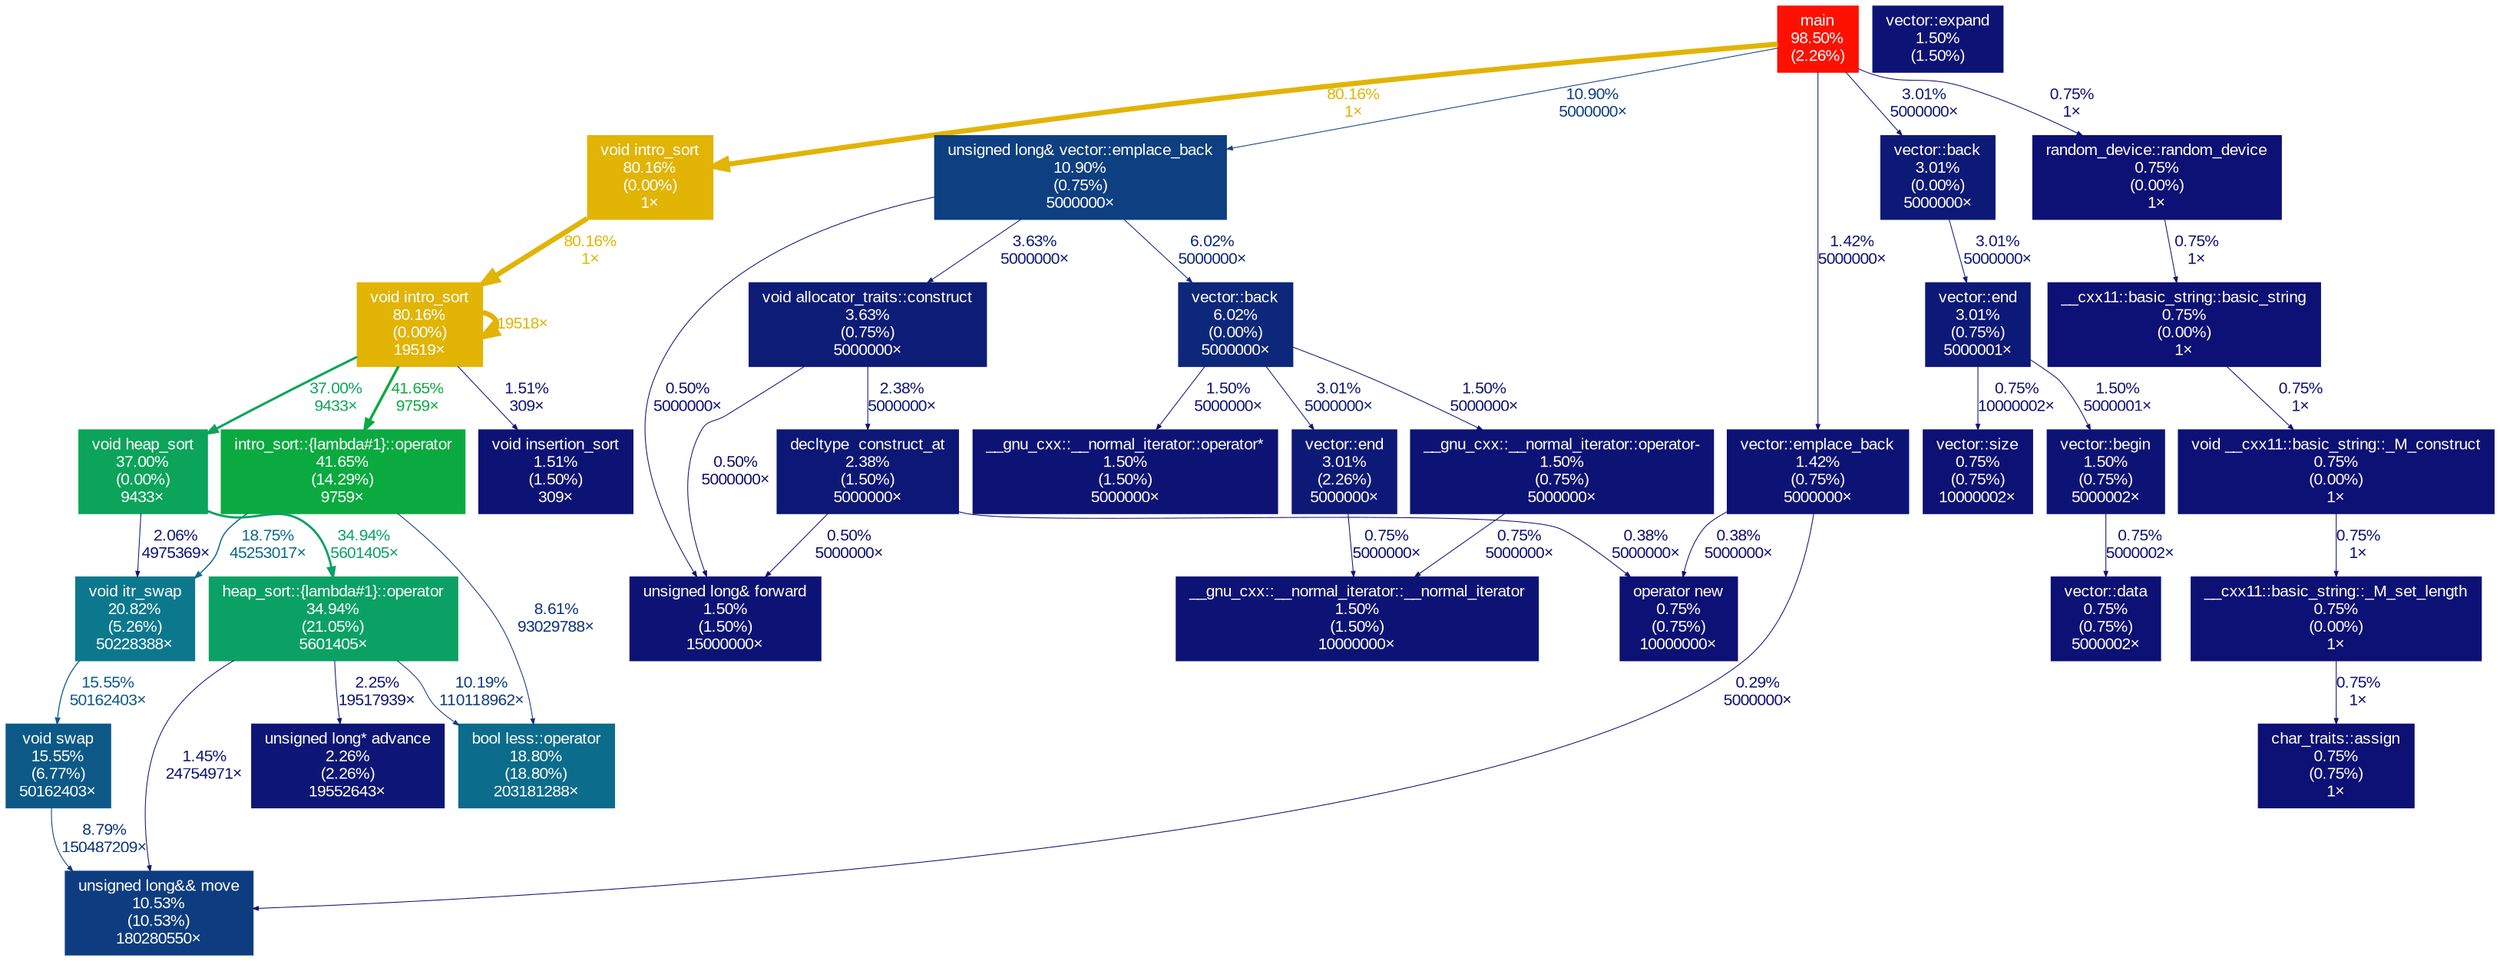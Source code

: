 digraph {
	graph [fontname=Arial, nodesep=0.125, ranksep=0.25];
	node [fontcolor=white, fontname=Arial, height=0, shape=box, style=filled, width=0];
	edge [fontname=Arial];
	1 [color="#fd1000", fontcolor="#ffffff", fontsize="10.00", label="main\n98.50%\n(2.26%)"];
	1 -> 2 [arrowsize="0.90", color="#e1b405", fontcolor="#e1b405", fontsize="10.00", label="80.16%\n1×", labeldistance="3.21", penwidth="3.21"];
	1 -> 11 [arrowsize="0.35", color="#0d3f81", fontcolor="#0d3f81", fontsize="10.00", label="10.90%\n5000000×", labeldistance="0.50", penwidth="0.50"];
	1 -> 14 [arrowsize="0.35", color="#0d1977", fontcolor="#0d1977", fontsize="10.00", label="3.01%\n5000000×", labeldistance="0.50", penwidth="0.50"];
	1 -> 26 [arrowsize="0.35", color="#0d1375", fontcolor="#0d1375", fontsize="10.00", label="1.42%\n5000000×", labeldistance="0.50", penwidth="0.50"];
	1 -> 31 [arrowsize="0.35", color="#0d1074", fontcolor="#0d1074", fontsize="10.00", label="0.75%\n1×", labeldistance="0.50", penwidth="0.50"];
	2 [color="#e1b405", fontcolor="#ffffff", fontsize="10.00", label="void intro_sort\n80.16%\n(0.00%)\n1×"];
	2 -> 3 [arrowsize="0.90", color="#e1b405", fontcolor="#e1b405", fontsize="10.00", label="80.16%\n1×", labeldistance="3.21", penwidth="3.21"];
	3 [color="#e1b405", fontcolor="#ffffff", fontsize="10.00", label="void intro_sort\n80.16%\n(0.00%)\n19519×"];
	3 -> 3 [arrowsize="0.90", color="#e1b405", fontcolor="#e1b405", fontsize="10.00", label="19518×", labeldistance="3.21", penwidth="3.21"];
	3 -> 4 [arrowsize="0.65", color="#0baa40", fontcolor="#0baa40", fontsize="10.00", label="41.65%\n9759×", labeldistance="1.67", penwidth="1.67"];
	3 -> 5 [arrowsize="0.61", color="#0ba45a", fontcolor="#0ba45a", fontsize="10.00", label="37.00%\n9433×", labeldistance="1.48", penwidth="1.48"];
	3 -> 19 [arrowsize="0.35", color="#0d1375", fontcolor="#0d1375", fontsize="10.00", label="1.51%\n309×", labeldistance="0.50", penwidth="0.50"];
	4 [color="#0baa40", fontcolor="#ffffff", fontsize="10.00", label="intro_sort::{lambda#1}::operator\n41.65%\n(14.29%)\n9759×"];
	4 -> 7 [arrowsize="0.43", color="#0c6b8b", fontcolor="#0c6b8b", fontsize="10.00", label="18.75%\n45253017×", labeldistance="0.75", penwidth="0.75"];
	4 -> 8 [arrowsize="0.35", color="#0d347e", fontcolor="#0d347e", fontsize="10.00", label="8.61%\n93029788×", labeldistance="0.50", penwidth="0.50"];
	5 [color="#0ba45a", fontcolor="#ffffff", fontsize="10.00", label="void heap_sort\n37.00%\n(0.00%)\n9433×"];
	5 -> 6 [arrowsize="0.59", color="#0ba165", fontcolor="#0ba165", fontsize="10.00", label="34.94%\n5601405×", labeldistance="1.40", penwidth="1.40"];
	5 -> 7 [arrowsize="0.35", color="#0d1575", fontcolor="#0d1575", fontsize="10.00", label="2.06%\n4975369×", labeldistance="0.50", penwidth="0.50"];
	6 [color="#0ba165", fontcolor="#ffffff", fontsize="10.00", label="heap_sort::{lambda#1}::operator\n34.94%\n(21.05%)\n5601405×"];
	6 -> 8 [arrowsize="0.35", color="#0d3c80", fontcolor="#0d3c80", fontsize="10.00", label="10.19%\n110118962×", labeldistance="0.50", penwidth="0.50"];
	6 -> 10 [arrowsize="0.35", color="#0d1375", fontcolor="#0d1375", fontsize="10.00", label="1.45%\n24754971×", labeldistance="0.50", penwidth="0.50"];
	6 -> 17 [arrowsize="0.35", color="#0d1676", fontcolor="#0d1676", fontsize="10.00", label="2.25%\n19517939×", labeldistance="0.50", penwidth="0.50"];
	7 [color="#0c788e", fontcolor="#ffffff", fontsize="10.00", label="void itr_swap\n20.82%\n(5.26%)\n50228388×"];
	7 -> 9 [arrowsize="0.39", color="#0c5987", fontcolor="#0c5987", fontsize="10.00", label="15.55%\n50162403×", labeldistance="0.62", penwidth="0.62"];
	8 [color="#0c6c8b", fontcolor="#ffffff", fontsize="10.00", label="bool less::operator\n18.80%\n(18.80%)\n203181288×"];
	9 [color="#0c5987", fontcolor="#ffffff", fontsize="10.00", label="void swap\n15.55%\n(6.77%)\n50162403×"];
	9 -> 10 [arrowsize="0.35", color="#0d357e", fontcolor="#0d357e", fontsize="10.00", label="8.79%\n150487209×", labeldistance="0.50", penwidth="0.50"];
	10 [color="#0d3d80", fontcolor="#ffffff", fontsize="10.00", label="unsigned long&& move\n10.53%\n(10.53%)\n180280550×"];
	11 [color="#0d3f81", fontcolor="#ffffff", fontsize="10.00", label="unsigned long& vector::emplace_back\n10.90%\n(0.75%)\n5000000×"];
	11 -> 12 [arrowsize="0.35", color="#0d277a", fontcolor="#0d277a", fontsize="10.00", label="6.02%\n5000000×", labeldistance="0.50", penwidth="0.50"];
	11 -> 15 [arrowsize="0.35", color="#0d1c77", fontcolor="#0d1c77", fontsize="10.00", label="3.63%\n5000000×", labeldistance="0.50", penwidth="0.50"];
	11 -> 20 [arrowsize="0.35", color="#0d0f73", fontcolor="#0d0f73", fontsize="10.00", label="0.50%\n5000000×", labeldistance="0.50", penwidth="0.50"];
	12 [color="#0d277a", fontcolor="#ffffff", fontsize="10.00", label="vector::back\n6.02%\n(0.00%)\n5000000×"];
	12 -> 16 [arrowsize="0.35", color="#0d1977", fontcolor="#0d1977", fontsize="10.00", label="3.01%\n5000000×", labeldistance="0.50", penwidth="0.50"];
	12 -> 23 [arrowsize="0.35", color="#0d1375", fontcolor="#0d1375", fontsize="10.00", label="1.50%\n5000000×", labeldistance="0.50", penwidth="0.50"];
	12 -> 24 [arrowsize="0.35", color="#0d1375", fontcolor="#0d1375", fontsize="10.00", label="1.50%\n5000000×", labeldistance="0.50", penwidth="0.50"];
	13 [color="#0d1977", fontcolor="#ffffff", fontsize="10.00", label="vector::end\n3.01%\n(0.75%)\n5000001×"];
	13 -> 22 [arrowsize="0.35", color="#0d1375", fontcolor="#0d1375", fontsize="10.00", label="1.50%\n5000001×", labeldistance="0.50", penwidth="0.50"];
	13 -> 27 [arrowsize="0.35", color="#0d1074", fontcolor="#0d1074", fontsize="10.00", label="0.75%\n10000002×", labeldistance="0.50", penwidth="0.50"];
	14 [color="#0d1977", fontcolor="#ffffff", fontsize="10.00", label="vector::back\n3.01%\n(0.00%)\n5000000×"];
	14 -> 13 [arrowsize="0.35", color="#0d1977", fontcolor="#0d1977", fontsize="10.00", label="3.01%\n5000000×", labeldistance="0.50", penwidth="0.50"];
	15 [color="#0d1c77", fontcolor="#ffffff", fontsize="10.00", label="void allocator_traits::construct\n3.63%\n(0.75%)\n5000000×"];
	15 -> 18 [arrowsize="0.35", color="#0d1776", fontcolor="#0d1776", fontsize="10.00", label="2.38%\n5000000×", labeldistance="0.50", penwidth="0.50"];
	15 -> 20 [arrowsize="0.35", color="#0d0f73", fontcolor="#0d0f73", fontsize="10.00", label="0.50%\n5000000×", labeldistance="0.50", penwidth="0.50"];
	16 [color="#0d1977", fontcolor="#ffffff", fontsize="10.00", label="vector::end\n3.01%\n(2.26%)\n5000000×"];
	16 -> 21 [arrowsize="0.35", color="#0d1074", fontcolor="#0d1074", fontsize="10.00", label="0.75%\n5000000×", labeldistance="0.50", penwidth="0.50"];
	17 [color="#0d1676", fontcolor="#ffffff", fontsize="10.00", label="unsigned long* advance\n2.26%\n(2.26%)\n19552643×"];
	18 [color="#0d1776", fontcolor="#ffffff", fontsize="10.00", label="decltype  construct_at\n2.38%\n(1.50%)\n5000000×"];
	18 -> 20 [arrowsize="0.35", color="#0d0f73", fontcolor="#0d0f73", fontsize="10.00", label="0.50%\n5000000×", labeldistance="0.50", penwidth="0.50"];
	18 -> 29 [arrowsize="0.35", color="#0d0e73", fontcolor="#0d0e73", fontsize="10.00", label="0.38%\n5000000×", labeldistance="0.50", penwidth="0.50"];
	19 [color="#0d1375", fontcolor="#ffffff", fontsize="10.00", label="void insertion_sort\n1.51%\n(1.50%)\n309×"];
	20 [color="#0d1375", fontcolor="#ffffff", fontsize="10.00", label="unsigned long& forward\n1.50%\n(1.50%)\n15000000×"];
	21 [color="#0d1375", fontcolor="#ffffff", fontsize="10.00", label="__gnu_cxx::__normal_iterator::__normal_iterator\n1.50%\n(1.50%)\n10000000×"];
	22 [color="#0d1375", fontcolor="#ffffff", fontsize="10.00", label="vector::begin\n1.50%\n(0.75%)\n5000002×"];
	22 -> 28 [arrowsize="0.35", color="#0d1074", fontcolor="#0d1074", fontsize="10.00", label="0.75%\n5000002×", labeldistance="0.50", penwidth="0.50"];
	23 [color="#0d1375", fontcolor="#ffffff", fontsize="10.00", label="__gnu_cxx::__normal_iterator::operator*\n1.50%\n(1.50%)\n5000000×"];
	24 [color="#0d1375", fontcolor="#ffffff", fontsize="10.00", label="__gnu_cxx::__normal_iterator::operator-\n1.50%\n(0.75%)\n5000000×"];
	24 -> 21 [arrowsize="0.35", color="#0d1074", fontcolor="#0d1074", fontsize="10.00", label="0.75%\n5000000×", labeldistance="0.50", penwidth="0.50"];
	25 [color="#0d1375", fontcolor="#ffffff", fontsize="10.00", label="vector::expand\n1.50%\n(1.50%)"];
	26 [color="#0d1375", fontcolor="#ffffff", fontsize="10.00", label="vector::emplace_back\n1.42%\n(0.75%)\n5000000×"];
	26 -> 10 [arrowsize="0.35", color="#0d0e73", fontcolor="#0d0e73", fontsize="10.00", label="0.29%\n5000000×", labeldistance="0.50", penwidth="0.50"];
	26 -> 29 [arrowsize="0.35", color="#0d0e73", fontcolor="#0d0e73", fontsize="10.00", label="0.38%\n5000000×", labeldistance="0.50", penwidth="0.50"];
	27 [color="#0d1074", fontcolor="#ffffff", fontsize="10.00", label="vector::size\n0.75%\n(0.75%)\n10000002×"];
	28 [color="#0d1074", fontcolor="#ffffff", fontsize="10.00", label="vector::data\n0.75%\n(0.75%)\n5000002×"];
	29 [color="#0d1074", fontcolor="#ffffff", fontsize="10.00", label="operator new\n0.75%\n(0.75%)\n10000000×"];
	30 [color="#0d1074", fontcolor="#ffffff", fontsize="10.00", label="char_traits::assign\n0.75%\n(0.75%)\n1×"];
	31 [color="#0d1074", fontcolor="#ffffff", fontsize="10.00", label="random_device::random_device\n0.75%\n(0.00%)\n1×"];
	31 -> 34 [arrowsize="0.35", color="#0d1074", fontcolor="#0d1074", fontsize="10.00", label="0.75%\n1×", labeldistance="0.50", penwidth="0.50"];
	32 [color="#0d1074", fontcolor="#ffffff", fontsize="10.00", label="void __cxx11::basic_string::_M_construct\n0.75%\n(0.00%)\n1×"];
	32 -> 33 [arrowsize="0.35", color="#0d1074", fontcolor="#0d1074", fontsize="10.00", label="0.75%\n1×", labeldistance="0.50", penwidth="0.50"];
	33 [color="#0d1074", fontcolor="#ffffff", fontsize="10.00", label="__cxx11::basic_string::_M_set_length\n0.75%\n(0.00%)\n1×"];
	33 -> 30 [arrowsize="0.35", color="#0d1074", fontcolor="#0d1074", fontsize="10.00", label="0.75%\n1×", labeldistance="0.50", penwidth="0.50"];
	34 [color="#0d1074", fontcolor="#ffffff", fontsize="10.00", label="__cxx11::basic_string::basic_string\n0.75%\n(0.00%)\n1×"];
	34 -> 32 [arrowsize="0.35", color="#0d1074", fontcolor="#0d1074", fontsize="10.00", label="0.75%\n1×", labeldistance="0.50", penwidth="0.50"];
}
